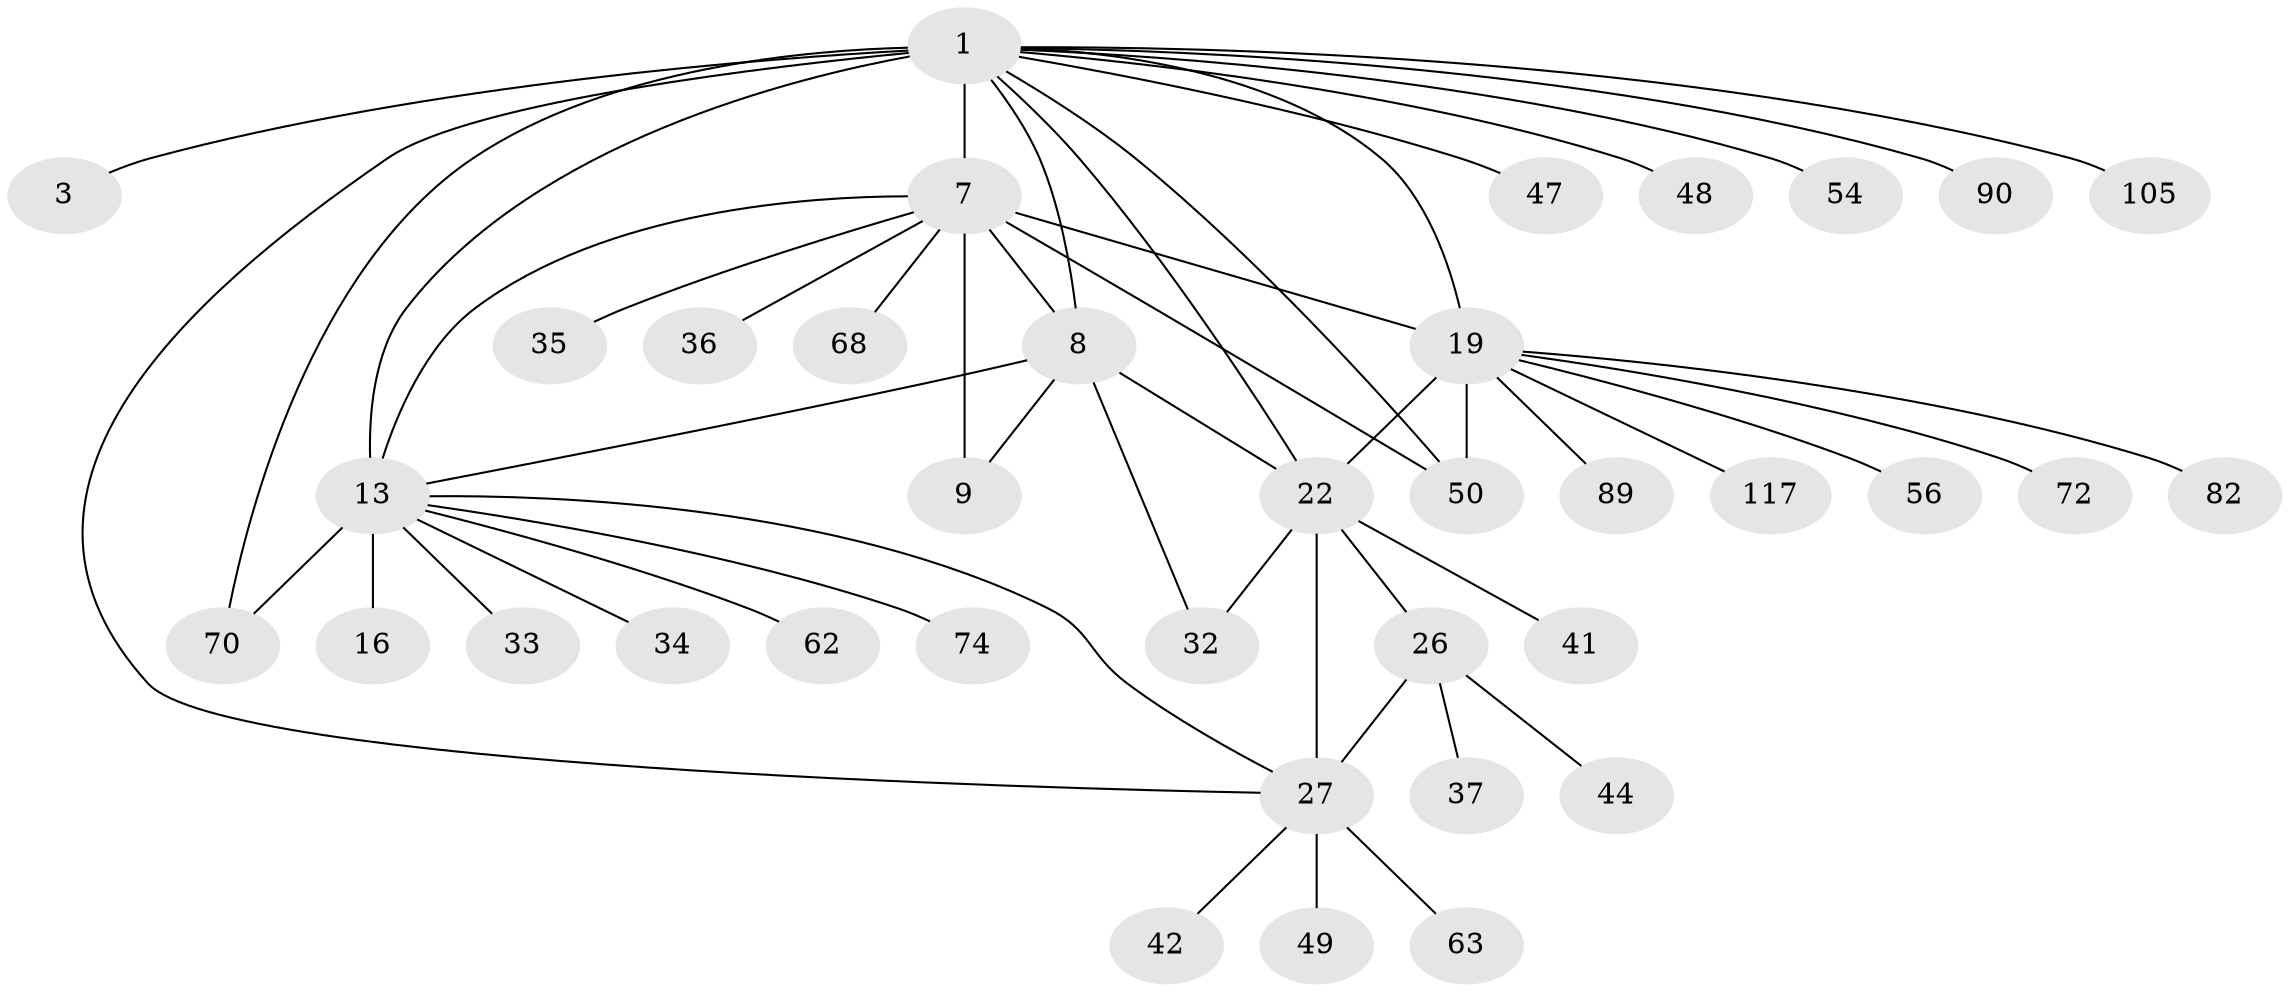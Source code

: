 // original degree distribution, {8: 0.032, 6: 0.032, 9: 0.056, 11: 0.016, 15: 0.008, 7: 0.048, 10: 0.032, 12: 0.008, 13: 0.008, 1: 0.592, 2: 0.128, 3: 0.04}
// Generated by graph-tools (version 1.1) at 2025/19/03/04/25 18:19:38]
// undirected, 37 vertices, 50 edges
graph export_dot {
graph [start="1"]
  node [color=gray90,style=filled];
  1 [super="+4+76+2"];
  3 [super="+101+104+123"];
  7 [super="+11+122+120+115+12"];
  8 [super="+67+31+75+69+87+100+95+10+66"];
  9 [super="+51+93"];
  13 [super="+15+73+18+55+14+71"];
  16 [super="+39+77+60+97+109+111"];
  19 [super="+21+24+20"];
  22 [super="+25"];
  26 [super="+43"];
  27 [super="+118+84+83+98+30+28"];
  32;
  33;
  34;
  35;
  36;
  37;
  41;
  42;
  44;
  47;
  48;
  49;
  50 [super="+64"];
  54 [super="+81"];
  56 [super="+91+57"];
  62;
  63;
  68;
  70 [super="+88"];
  72;
  74;
  82;
  89;
  90;
  105;
  117;
  1 -- 3 [weight=5];
  1 -- 7 [weight=3];
  1 -- 54;
  1 -- 70;
  1 -- 8 [weight=2];
  1 -- 105;
  1 -- 13 [weight=4];
  1 -- 47;
  1 -- 48;
  1 -- 50;
  1 -- 19 [weight=4];
  1 -- 22;
  1 -- 90;
  1 -- 27;
  7 -- 8 [weight=6];
  7 -- 9 [weight=3];
  7 -- 36;
  7 -- 68;
  7 -- 13;
  7 -- 19;
  7 -- 50;
  7 -- 35;
  8 -- 9 [weight=2];
  8 -- 32;
  8 -- 13;
  8 -- 22;
  13 -- 16 [weight=5];
  13 -- 33;
  13 -- 34;
  13 -- 70;
  13 -- 74;
  13 -- 27;
  13 -- 62;
  19 -- 22 [weight=4];
  19 -- 50 [weight=2];
  19 -- 82;
  19 -- 117;
  19 -- 56;
  19 -- 89;
  19 -- 72;
  22 -- 41;
  22 -- 32;
  22 -- 26 [weight=2];
  22 -- 27 [weight=6];
  26 -- 27 [weight=3];
  26 -- 37;
  26 -- 44;
  27 -- 63;
  27 -- 49;
  27 -- 42;
}

